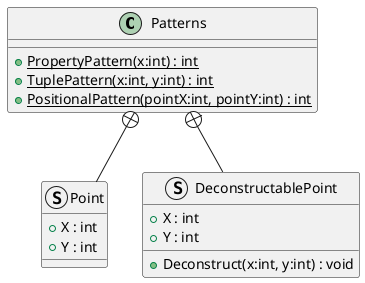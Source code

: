 @startuml
class Patterns {
    + {static} PropertyPattern(x:int) : int
    + {static} TuplePattern(x:int, y:int) : int
    + {static} PositionalPattern(pointX:int, pointY:int) : int
}
struct Point {
    + X : int
    + Y : int
}
struct DeconstructablePoint {
    + X : int
    + Y : int
    + Deconstruct(x:int, y:int) : void
}
Patterns +-- Point
Patterns +-- DeconstructablePoint
@enduml
